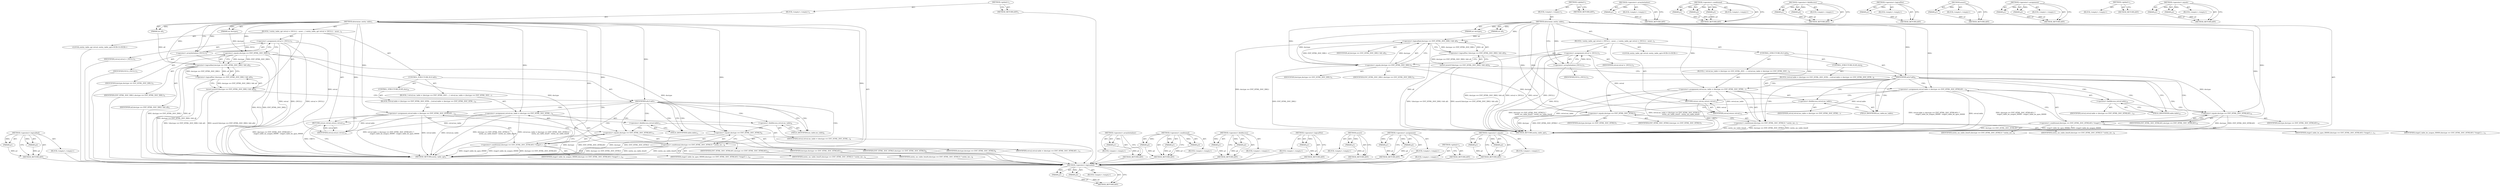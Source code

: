 digraph "&lt;operator&gt;.equals" {
vulnerable_87 [label=<(METHOD,&lt;operator&gt;.logicalAnd)>];
vulnerable_88 [label=<(PARAM,p1)>];
vulnerable_89 [label=<(PARAM,p2)>];
vulnerable_90 [label=<(BLOCK,&lt;empty&gt;,&lt;empty&gt;)>];
vulnerable_91 [label=<(METHOD_RETURN,ANY)>];
vulnerable_6 [label=<(METHOD,&lt;global&gt;)<SUB>1</SUB>>];
vulnerable_7 [label=<(BLOCK,&lt;empty&gt;,&lt;empty&gt;)<SUB>1</SUB>>];
vulnerable_8 [label=<(METHOD,determine_entity_table)<SUB>1</SUB>>];
vulnerable_9 [label=<(PARAM,int all)<SUB>1</SUB>>];
vulnerable_10 [label=<(PARAM,int doctype)<SUB>1</SUB>>];
vulnerable_11 [label=<(BLOCK,{
 	entity_table_opt retval = {NULL};
 
 	asser...,{
 	entity_table_opt retval = {NULL};
 
 	asser...)<SUB>2</SUB>>];
vulnerable_12 [label="<(LOCAL,entity_table_opt retval: entity_table_opt)<SUB>3</SUB>>"];
vulnerable_13 [label=<(&lt;operator&gt;.assignment,retval = {NULL})<SUB>3</SUB>>];
vulnerable_14 [label=<(IDENTIFIER,retval,retval = {NULL})<SUB>3</SUB>>];
vulnerable_15 [label=<(&lt;operator&gt;.arrayInitializer,{NULL})<SUB>3</SUB>>];
vulnerable_16 [label=<(IDENTIFIER,NULL,{NULL})<SUB>3</SUB>>];
vulnerable_17 [label=<(assert,assert(!(doctype == ENT_HTML_DOC_XML1 &amp;&amp; all)))<SUB>5</SUB>>];
vulnerable_18 [label=<(&lt;operator&gt;.logicalNot,!(doctype == ENT_HTML_DOC_XML1 &amp;&amp; all))<SUB>5</SUB>>];
vulnerable_19 [label=<(&lt;operator&gt;.logicalAnd,doctype == ENT_HTML_DOC_XML1 &amp;&amp; all)<SUB>5</SUB>>];
vulnerable_20 [label=<(&lt;operator&gt;.equals,doctype == ENT_HTML_DOC_XML1)<SUB>5</SUB>>];
vulnerable_21 [label=<(IDENTIFIER,doctype,doctype == ENT_HTML_DOC_XML1)<SUB>5</SUB>>];
vulnerable_22 [label=<(IDENTIFIER,ENT_HTML_DOC_XML1,doctype == ENT_HTML_DOC_XML1)<SUB>5</SUB>>];
vulnerable_23 [label=<(IDENTIFIER,all,doctype == ENT_HTML_DOC_XML1 &amp;&amp; all)<SUB>5</SUB>>];
vulnerable_24 [label=<(CONTROL_STRUCTURE,IF,if (all))<SUB>6</SUB>>];
vulnerable_25 [label=<(IDENTIFIER,all,if (all))<SUB>6</SUB>>];
vulnerable_26 [label=<(BLOCK,{
 		retval.ms_table = (doctype == ENT_HTML_DOC...,{
 		retval.ms_table = (doctype == ENT_HTML_DOC...)<SUB>6</SUB>>];
vulnerable_27 [label=<(&lt;operator&gt;.assignment,retval.ms_table = (doctype == ENT_HTML_DOC_HTML...)<SUB>7</SUB>>];
vulnerable_28 [label=<(&lt;operator&gt;.fieldAccess,retval.ms_table)<SUB>7</SUB>>];
vulnerable_29 [label=<(IDENTIFIER,retval,retval.ms_table = (doctype == ENT_HTML_DOC_HTML...)<SUB>7</SUB>>];
vulnerable_30 [label=<(FIELD_IDENTIFIER,ms_table,ms_table)<SUB>7</SUB>>];
vulnerable_31 [label=<(&lt;operator&gt;.conditional,(doctype == ENT_HTML_DOC_HTML5) ?
 			entity_ms...)<SUB>7</SUB>>];
vulnerable_32 [label=<(&lt;operator&gt;.equals,doctype == ENT_HTML_DOC_HTML5)<SUB>7</SUB>>];
vulnerable_33 [label=<(IDENTIFIER,doctype,doctype == ENT_HTML_DOC_HTML5)<SUB>7</SUB>>];
vulnerable_34 [label=<(IDENTIFIER,ENT_HTML_DOC_HTML5,doctype == ENT_HTML_DOC_HTML5)<SUB>7</SUB>>];
vulnerable_35 [label=<(IDENTIFIER,entity_ms_table_html5,(doctype == ENT_HTML_DOC_HTML5) ?
 			entity_ms...)<SUB>8</SUB>>];
vulnerable_36 [label=<(IDENTIFIER,entity_ms_table_html4,(doctype == ENT_HTML_DOC_HTML5) ?
 			entity_ms...)<SUB>8</SUB>>];
vulnerable_37 [label=<(CONTROL_STRUCTURE,ELSE,else)<SUB>9</SUB>>];
vulnerable_38 [label=<(BLOCK,{
		retval.table = (doctype == ENT_HTML_DOC_HTM...,{
		retval.table = (doctype == ENT_HTML_DOC_HTM...)<SUB>9</SUB>>];
vulnerable_39 [label=<(&lt;operator&gt;.assignment,retval.table = (doctype == ENT_HTML_DOC_HTML401...)<SUB>10</SUB>>];
vulnerable_40 [label=<(&lt;operator&gt;.fieldAccess,retval.table)<SUB>10</SUB>>];
vulnerable_41 [label=<(IDENTIFIER,retval,retval.table = (doctype == ENT_HTML_DOC_HTML401...)<SUB>10</SUB>>];
vulnerable_42 [label=<(FIELD_IDENTIFIER,table,table)<SUB>10</SUB>>];
vulnerable_43 [label=<(&lt;operator&gt;.conditional,(doctype == ENT_HTML_DOC_HTML401) ?
			stage3_t...)<SUB>10</SUB>>];
vulnerable_44 [label=<(&lt;operator&gt;.equals,doctype == ENT_HTML_DOC_HTML401)<SUB>10</SUB>>];
vulnerable_45 [label=<(IDENTIFIER,doctype,doctype == ENT_HTML_DOC_HTML401)<SUB>10</SUB>>];
vulnerable_46 [label=<(IDENTIFIER,ENT_HTML_DOC_HTML401,doctype == ENT_HTML_DOC_HTML401)<SUB>10</SUB>>];
vulnerable_47 [label=<(IDENTIFIER,stage3_table_be_noapos_00000,(doctype == ENT_HTML_DOC_HTML401) ?
			stage3_t...)<SUB>11</SUB>>];
vulnerable_48 [label=<(IDENTIFIER,stage3_table_be_apos_00000,(doctype == ENT_HTML_DOC_HTML401) ?
			stage3_t...)<SUB>11</SUB>>];
vulnerable_49 [label=<(RETURN,return retval;,return retval;)<SUB>13</SUB>>];
vulnerable_50 [label=<(IDENTIFIER,retval,return retval;)<SUB>13</SUB>>];
vulnerable_51 [label=<(METHOD_RETURN,entity_table_opt)<SUB>1</SUB>>];
vulnerable_53 [label=<(METHOD_RETURN,ANY)<SUB>1</SUB>>];
vulnerable_75 [label=<(METHOD,&lt;operator&gt;.arrayInitializer)>];
vulnerable_76 [label=<(PARAM,p1)>];
vulnerable_77 [label=<(BLOCK,&lt;empty&gt;,&lt;empty&gt;)>];
vulnerable_78 [label=<(METHOD_RETURN,ANY)>];
vulnerable_102 [label=<(METHOD,&lt;operator&gt;.conditional)>];
vulnerable_103 [label=<(PARAM,p1)>];
vulnerable_104 [label=<(PARAM,p2)>];
vulnerable_105 [label=<(PARAM,p3)>];
vulnerable_106 [label=<(BLOCK,&lt;empty&gt;,&lt;empty&gt;)>];
vulnerable_107 [label=<(METHOD_RETURN,ANY)>];
vulnerable_97 [label=<(METHOD,&lt;operator&gt;.fieldAccess)>];
vulnerable_98 [label=<(PARAM,p1)>];
vulnerable_99 [label=<(PARAM,p2)>];
vulnerable_100 [label=<(BLOCK,&lt;empty&gt;,&lt;empty&gt;)>];
vulnerable_101 [label=<(METHOD_RETURN,ANY)>];
vulnerable_83 [label=<(METHOD,&lt;operator&gt;.logicalNot)>];
vulnerable_84 [label=<(PARAM,p1)>];
vulnerable_85 [label=<(BLOCK,&lt;empty&gt;,&lt;empty&gt;)>];
vulnerable_86 [label=<(METHOD_RETURN,ANY)>];
vulnerable_79 [label=<(METHOD,assert)>];
vulnerable_80 [label=<(PARAM,p1)>];
vulnerable_81 [label=<(BLOCK,&lt;empty&gt;,&lt;empty&gt;)>];
vulnerable_82 [label=<(METHOD_RETURN,ANY)>];
vulnerable_70 [label=<(METHOD,&lt;operator&gt;.assignment)>];
vulnerable_71 [label=<(PARAM,p1)>];
vulnerable_72 [label=<(PARAM,p2)>];
vulnerable_73 [label=<(BLOCK,&lt;empty&gt;,&lt;empty&gt;)>];
vulnerable_74 [label=<(METHOD_RETURN,ANY)>];
vulnerable_64 [label=<(METHOD,&lt;global&gt;)<SUB>1</SUB>>];
vulnerable_65 [label=<(BLOCK,&lt;empty&gt;,&lt;empty&gt;)>];
vulnerable_66 [label=<(METHOD_RETURN,ANY)>];
vulnerable_92 [label=<(METHOD,&lt;operator&gt;.equals)>];
vulnerable_93 [label=<(PARAM,p1)>];
vulnerable_94 [label=<(PARAM,p2)>];
vulnerable_95 [label=<(BLOCK,&lt;empty&gt;,&lt;empty&gt;)>];
vulnerable_96 [label=<(METHOD_RETURN,ANY)>];
fixed_87 [label=<(METHOD,&lt;operator&gt;.logicalAnd)>];
fixed_88 [label=<(PARAM,p1)>];
fixed_89 [label=<(PARAM,p2)>];
fixed_90 [label=<(BLOCK,&lt;empty&gt;,&lt;empty&gt;)>];
fixed_91 [label=<(METHOD_RETURN,ANY)>];
fixed_6 [label=<(METHOD,&lt;global&gt;)<SUB>1</SUB>>];
fixed_7 [label=<(BLOCK,&lt;empty&gt;,&lt;empty&gt;)<SUB>1</SUB>>];
fixed_8 [label=<(METHOD,determine_entity_table)<SUB>1</SUB>>];
fixed_9 [label=<(PARAM,int all)<SUB>1</SUB>>];
fixed_10 [label=<(PARAM,int doctype)<SUB>1</SUB>>];
fixed_11 [label=<(BLOCK,{
 	entity_table_opt retval = {NULL};
 
 	asser...,{
 	entity_table_opt retval = {NULL};
 
 	asser...)<SUB>2</SUB>>];
fixed_12 [label="<(LOCAL,entity_table_opt retval: entity_table_opt)<SUB>3</SUB>>"];
fixed_13 [label=<(&lt;operator&gt;.assignment,retval = {NULL})<SUB>3</SUB>>];
fixed_14 [label=<(IDENTIFIER,retval,retval = {NULL})<SUB>3</SUB>>];
fixed_15 [label=<(&lt;operator&gt;.arrayInitializer,{NULL})<SUB>3</SUB>>];
fixed_16 [label=<(IDENTIFIER,NULL,{NULL})<SUB>3</SUB>>];
fixed_17 [label=<(assert,assert(!(doctype == ENT_HTML_DOC_XML1 &amp;&amp; all)))<SUB>5</SUB>>];
fixed_18 [label=<(&lt;operator&gt;.logicalNot,!(doctype == ENT_HTML_DOC_XML1 &amp;&amp; all))<SUB>5</SUB>>];
fixed_19 [label=<(&lt;operator&gt;.logicalAnd,doctype == ENT_HTML_DOC_XML1 &amp;&amp; all)<SUB>5</SUB>>];
fixed_20 [label=<(&lt;operator&gt;.equals,doctype == ENT_HTML_DOC_XML1)<SUB>5</SUB>>];
fixed_21 [label=<(IDENTIFIER,doctype,doctype == ENT_HTML_DOC_XML1)<SUB>5</SUB>>];
fixed_22 [label=<(IDENTIFIER,ENT_HTML_DOC_XML1,doctype == ENT_HTML_DOC_XML1)<SUB>5</SUB>>];
fixed_23 [label=<(IDENTIFIER,all,doctype == ENT_HTML_DOC_XML1 &amp;&amp; all)<SUB>5</SUB>>];
fixed_24 [label=<(CONTROL_STRUCTURE,IF,if (all))<SUB>7</SUB>>];
fixed_25 [label=<(IDENTIFIER,all,if (all))<SUB>7</SUB>>];
fixed_26 [label=<(BLOCK,{
 		retval.ms_table = (doctype == ENT_HTML_DOC...,{
 		retval.ms_table = (doctype == ENT_HTML_DOC...)<SUB>7</SUB>>];
fixed_27 [label=<(&lt;operator&gt;.assignment,retval.ms_table = (doctype == ENT_HTML_DOC_HTML...)<SUB>8</SUB>>];
fixed_28 [label=<(&lt;operator&gt;.fieldAccess,retval.ms_table)<SUB>8</SUB>>];
fixed_29 [label=<(IDENTIFIER,retval,retval.ms_table = (doctype == ENT_HTML_DOC_HTML...)<SUB>8</SUB>>];
fixed_30 [label=<(FIELD_IDENTIFIER,ms_table,ms_table)<SUB>8</SUB>>];
fixed_31 [label=<(&lt;operator&gt;.conditional,(doctype == ENT_HTML_DOC_HTML5) ?
 			entity_ms...)<SUB>8</SUB>>];
fixed_32 [label=<(&lt;operator&gt;.equals,doctype == ENT_HTML_DOC_HTML5)<SUB>8</SUB>>];
fixed_33 [label=<(IDENTIFIER,doctype,doctype == ENT_HTML_DOC_HTML5)<SUB>8</SUB>>];
fixed_34 [label=<(IDENTIFIER,ENT_HTML_DOC_HTML5,doctype == ENT_HTML_DOC_HTML5)<SUB>8</SUB>>];
fixed_35 [label=<(IDENTIFIER,entity_ms_table_html5,(doctype == ENT_HTML_DOC_HTML5) ?
 			entity_ms...)<SUB>9</SUB>>];
fixed_36 [label=<(IDENTIFIER,entity_ms_table_html4,(doctype == ENT_HTML_DOC_HTML5) ?
 			entity_ms...)<SUB>9</SUB>>];
fixed_37 [label=<(CONTROL_STRUCTURE,ELSE,else)<SUB>10</SUB>>];
fixed_38 [label=<(BLOCK,{
		retval.table = (doctype == ENT_HTML_DOC_HTM...,{
		retval.table = (doctype == ENT_HTML_DOC_HTM...)<SUB>10</SUB>>];
fixed_39 [label=<(&lt;operator&gt;.assignment,retval.table = (doctype == ENT_HTML_DOC_HTML401...)<SUB>11</SUB>>];
fixed_40 [label=<(&lt;operator&gt;.fieldAccess,retval.table)<SUB>11</SUB>>];
fixed_41 [label=<(IDENTIFIER,retval,retval.table = (doctype == ENT_HTML_DOC_HTML401...)<SUB>11</SUB>>];
fixed_42 [label=<(FIELD_IDENTIFIER,table,table)<SUB>11</SUB>>];
fixed_43 [label=<(&lt;operator&gt;.conditional,(doctype == ENT_HTML_DOC_HTML401) ?
			stage3_t...)<SUB>11</SUB>>];
fixed_44 [label=<(&lt;operator&gt;.equals,doctype == ENT_HTML_DOC_HTML401)<SUB>11</SUB>>];
fixed_45 [label=<(IDENTIFIER,doctype,doctype == ENT_HTML_DOC_HTML401)<SUB>11</SUB>>];
fixed_46 [label=<(IDENTIFIER,ENT_HTML_DOC_HTML401,doctype == ENT_HTML_DOC_HTML401)<SUB>11</SUB>>];
fixed_47 [label=<(IDENTIFIER,stage3_table_be_noapos_00000,(doctype == ENT_HTML_DOC_HTML401) ?
			stage3_t...)<SUB>12</SUB>>];
fixed_48 [label=<(IDENTIFIER,stage3_table_be_apos_00000,(doctype == ENT_HTML_DOC_HTML401) ?
			stage3_t...)<SUB>12</SUB>>];
fixed_49 [label=<(RETURN,return retval;,return retval;)<SUB>14</SUB>>];
fixed_50 [label=<(IDENTIFIER,retval,return retval;)<SUB>14</SUB>>];
fixed_51 [label=<(METHOD_RETURN,entity_table_opt)<SUB>1</SUB>>];
fixed_53 [label=<(METHOD_RETURN,ANY)<SUB>1</SUB>>];
fixed_75 [label=<(METHOD,&lt;operator&gt;.arrayInitializer)>];
fixed_76 [label=<(PARAM,p1)>];
fixed_77 [label=<(BLOCK,&lt;empty&gt;,&lt;empty&gt;)>];
fixed_78 [label=<(METHOD_RETURN,ANY)>];
fixed_102 [label=<(METHOD,&lt;operator&gt;.conditional)>];
fixed_103 [label=<(PARAM,p1)>];
fixed_104 [label=<(PARAM,p2)>];
fixed_105 [label=<(PARAM,p3)>];
fixed_106 [label=<(BLOCK,&lt;empty&gt;,&lt;empty&gt;)>];
fixed_107 [label=<(METHOD_RETURN,ANY)>];
fixed_97 [label=<(METHOD,&lt;operator&gt;.fieldAccess)>];
fixed_98 [label=<(PARAM,p1)>];
fixed_99 [label=<(PARAM,p2)>];
fixed_100 [label=<(BLOCK,&lt;empty&gt;,&lt;empty&gt;)>];
fixed_101 [label=<(METHOD_RETURN,ANY)>];
fixed_83 [label=<(METHOD,&lt;operator&gt;.logicalNot)>];
fixed_84 [label=<(PARAM,p1)>];
fixed_85 [label=<(BLOCK,&lt;empty&gt;,&lt;empty&gt;)>];
fixed_86 [label=<(METHOD_RETURN,ANY)>];
fixed_79 [label=<(METHOD,assert)>];
fixed_80 [label=<(PARAM,p1)>];
fixed_81 [label=<(BLOCK,&lt;empty&gt;,&lt;empty&gt;)>];
fixed_82 [label=<(METHOD_RETURN,ANY)>];
fixed_70 [label=<(METHOD,&lt;operator&gt;.assignment)>];
fixed_71 [label=<(PARAM,p1)>];
fixed_72 [label=<(PARAM,p2)>];
fixed_73 [label=<(BLOCK,&lt;empty&gt;,&lt;empty&gt;)>];
fixed_74 [label=<(METHOD_RETURN,ANY)>];
fixed_64 [label=<(METHOD,&lt;global&gt;)<SUB>1</SUB>>];
fixed_65 [label=<(BLOCK,&lt;empty&gt;,&lt;empty&gt;)>];
fixed_66 [label=<(METHOD_RETURN,ANY)>];
fixed_92 [label=<(METHOD,&lt;operator&gt;.equals)>];
fixed_93 [label=<(PARAM,p1)>];
fixed_94 [label=<(PARAM,p2)>];
fixed_95 [label=<(BLOCK,&lt;empty&gt;,&lt;empty&gt;)>];
fixed_96 [label=<(METHOD_RETURN,ANY)>];
vulnerable_87 -> vulnerable_88  [key=0, label="AST: "];
vulnerable_87 -> vulnerable_88  [key=1, label="DDG: "];
vulnerable_87 -> vulnerable_90  [key=0, label="AST: "];
vulnerable_87 -> vulnerable_89  [key=0, label="AST: "];
vulnerable_87 -> vulnerable_89  [key=1, label="DDG: "];
vulnerable_87 -> vulnerable_91  [key=0, label="AST: "];
vulnerable_87 -> vulnerable_91  [key=1, label="CFG: "];
vulnerable_88 -> vulnerable_91  [key=0, label="DDG: p1"];
vulnerable_89 -> vulnerable_91  [key=0, label="DDG: p2"];
vulnerable_6 -> vulnerable_7  [key=0, label="AST: "];
vulnerable_6 -> vulnerable_53  [key=0, label="AST: "];
vulnerable_6 -> vulnerable_53  [key=1, label="CFG: "];
vulnerable_7 -> vulnerable_8  [key=0, label="AST: "];
vulnerable_8 -> vulnerable_9  [key=0, label="AST: "];
vulnerable_8 -> vulnerable_9  [key=1, label="DDG: "];
vulnerable_8 -> vulnerable_10  [key=0, label="AST: "];
vulnerable_8 -> vulnerable_10  [key=1, label="DDG: "];
vulnerable_8 -> vulnerable_11  [key=0, label="AST: "];
vulnerable_8 -> vulnerable_51  [key=0, label="AST: "];
vulnerable_8 -> vulnerable_15  [key=0, label="CFG: "];
vulnerable_8 -> vulnerable_15  [key=1, label="DDG: "];
vulnerable_8 -> vulnerable_25  [key=0, label="DDG: "];
vulnerable_8 -> vulnerable_50  [key=0, label="DDG: "];
vulnerable_8 -> vulnerable_27  [key=0, label="DDG: "];
vulnerable_8 -> vulnerable_19  [key=0, label="DDG: "];
vulnerable_8 -> vulnerable_39  [key=0, label="DDG: "];
vulnerable_8 -> vulnerable_20  [key=0, label="DDG: "];
vulnerable_8 -> vulnerable_31  [key=0, label="DDG: "];
vulnerable_8 -> vulnerable_32  [key=0, label="DDG: "];
vulnerable_8 -> vulnerable_43  [key=0, label="DDG: "];
vulnerable_8 -> vulnerable_44  [key=0, label="DDG: "];
vulnerable_9 -> vulnerable_19  [key=0, label="DDG: all"];
vulnerable_10 -> vulnerable_20  [key=0, label="DDG: doctype"];
vulnerable_11 -> vulnerable_12  [key=0, label="AST: "];
vulnerable_11 -> vulnerable_13  [key=0, label="AST: "];
vulnerable_11 -> vulnerable_17  [key=0, label="AST: "];
vulnerable_11 -> vulnerable_24  [key=0, label="AST: "];
vulnerable_11 -> vulnerable_49  [key=0, label="AST: "];
vulnerable_13 -> vulnerable_14  [key=0, label="AST: "];
vulnerable_13 -> vulnerable_15  [key=0, label="AST: "];
vulnerable_13 -> vulnerable_20  [key=0, label="CFG: "];
vulnerable_13 -> vulnerable_51  [key=0, label="DDG: retval"];
vulnerable_13 -> vulnerable_51  [key=1, label="DDG: {NULL}"];
vulnerable_13 -> vulnerable_51  [key=2, label="DDG: retval = {NULL}"];
vulnerable_13 -> vulnerable_50  [key=0, label="DDG: retval"];
vulnerable_15 -> vulnerable_16  [key=0, label="AST: "];
vulnerable_15 -> vulnerable_13  [key=0, label="CFG: "];
vulnerable_15 -> vulnerable_13  [key=1, label="DDG: NULL"];
vulnerable_15 -> vulnerable_51  [key=0, label="DDG: NULL"];
vulnerable_17 -> vulnerable_18  [key=0, label="AST: "];
vulnerable_17 -> vulnerable_25  [key=0, label="CFG: "];
vulnerable_17 -> vulnerable_51  [key=0, label="DDG: !(doctype == ENT_HTML_DOC_XML1 &amp;&amp; all)"];
vulnerable_17 -> vulnerable_51  [key=1, label="DDG: assert(!(doctype == ENT_HTML_DOC_XML1 &amp;&amp; all))"];
vulnerable_18 -> vulnerable_19  [key=0, label="AST: "];
vulnerable_18 -> vulnerable_17  [key=0, label="CFG: "];
vulnerable_18 -> vulnerable_17  [key=1, label="DDG: doctype == ENT_HTML_DOC_XML1 &amp;&amp; all"];
vulnerable_18 -> vulnerable_51  [key=0, label="DDG: doctype == ENT_HTML_DOC_XML1 &amp;&amp; all"];
vulnerable_19 -> vulnerable_20  [key=0, label="AST: "];
vulnerable_19 -> vulnerable_23  [key=0, label="AST: "];
vulnerable_19 -> vulnerable_18  [key=0, label="CFG: "];
vulnerable_19 -> vulnerable_18  [key=1, label="DDG: doctype == ENT_HTML_DOC_XML1"];
vulnerable_19 -> vulnerable_18  [key=2, label="DDG: all"];
vulnerable_19 -> vulnerable_51  [key=0, label="DDG: doctype == ENT_HTML_DOC_XML1"];
vulnerable_19 -> vulnerable_51  [key=1, label="DDG: all"];
vulnerable_20 -> vulnerable_21  [key=0, label="AST: "];
vulnerable_20 -> vulnerable_22  [key=0, label="AST: "];
vulnerable_20 -> vulnerable_19  [key=0, label="CFG: "];
vulnerable_20 -> vulnerable_19  [key=1, label="DDG: doctype"];
vulnerable_20 -> vulnerable_19  [key=2, label="DDG: ENT_HTML_DOC_XML1"];
vulnerable_20 -> vulnerable_51  [key=0, label="DDG: ENT_HTML_DOC_XML1"];
vulnerable_20 -> vulnerable_32  [key=0, label="DDG: doctype"];
vulnerable_20 -> vulnerable_44  [key=0, label="DDG: doctype"];
vulnerable_24 -> vulnerable_25  [key=0, label="AST: "];
vulnerable_24 -> vulnerable_26  [key=0, label="AST: "];
vulnerable_24 -> vulnerable_37  [key=0, label="AST: "];
vulnerable_25 -> vulnerable_30  [key=0, label="CFG: "];
vulnerable_25 -> vulnerable_30  [key=1, label="CDG: "];
vulnerable_25 -> vulnerable_42  [key=0, label="CFG: "];
vulnerable_25 -> vulnerable_42  [key=1, label="CDG: "];
vulnerable_25 -> vulnerable_40  [key=0, label="CDG: "];
vulnerable_25 -> vulnerable_32  [key=0, label="CDG: "];
vulnerable_25 -> vulnerable_28  [key=0, label="CDG: "];
vulnerable_25 -> vulnerable_44  [key=0, label="CDG: "];
vulnerable_25 -> vulnerable_39  [key=0, label="CDG: "];
vulnerable_25 -> vulnerable_27  [key=0, label="CDG: "];
vulnerable_25 -> vulnerable_31  [key=0, label="CDG: "];
vulnerable_25 -> vulnerable_43  [key=0, label="CDG: "];
vulnerable_26 -> vulnerable_27  [key=0, label="AST: "];
vulnerable_27 -> vulnerable_28  [key=0, label="AST: "];
vulnerable_27 -> vulnerable_31  [key=0, label="AST: "];
vulnerable_27 -> vulnerable_49  [key=0, label="CFG: "];
vulnerable_27 -> vulnerable_51  [key=0, label="DDG: retval.ms_table"];
vulnerable_27 -> vulnerable_51  [key=1, label="DDG: (doctype == ENT_HTML_DOC_HTML5) ?
 			entity_ms_table_html5 : entity_ms_table_html4"];
vulnerable_27 -> vulnerable_51  [key=2, label="DDG: retval.ms_table = (doctype == ENT_HTML_DOC_HTML5) ?
 			entity_ms_table_html5 : entity_ms_table_html4"];
vulnerable_27 -> vulnerable_50  [key=0, label="DDG: retval.ms_table"];
vulnerable_28 -> vulnerable_29  [key=0, label="AST: "];
vulnerable_28 -> vulnerable_30  [key=0, label="AST: "];
vulnerable_28 -> vulnerable_32  [key=0, label="CFG: "];
vulnerable_30 -> vulnerable_28  [key=0, label="CFG: "];
vulnerable_31 -> vulnerable_32  [key=0, label="AST: "];
vulnerable_31 -> vulnerable_35  [key=0, label="AST: "];
vulnerable_31 -> vulnerable_36  [key=0, label="AST: "];
vulnerable_31 -> vulnerable_27  [key=0, label="CFG: "];
vulnerable_31 -> vulnerable_51  [key=0, label="DDG: doctype == ENT_HTML_DOC_HTML5"];
vulnerable_31 -> vulnerable_51  [key=1, label="DDG: entity_ms_table_html4"];
vulnerable_31 -> vulnerable_51  [key=2, label="DDG: entity_ms_table_html5"];
vulnerable_32 -> vulnerable_33  [key=0, label="AST: "];
vulnerable_32 -> vulnerable_34  [key=0, label="AST: "];
vulnerable_32 -> vulnerable_31  [key=0, label="CFG: "];
vulnerable_32 -> vulnerable_51  [key=0, label="DDG: doctype"];
vulnerable_32 -> vulnerable_51  [key=1, label="DDG: ENT_HTML_DOC_HTML5"];
vulnerable_37 -> vulnerable_38  [key=0, label="AST: "];
vulnerable_38 -> vulnerable_39  [key=0, label="AST: "];
vulnerable_39 -> vulnerable_40  [key=0, label="AST: "];
vulnerable_39 -> vulnerable_43  [key=0, label="AST: "];
vulnerable_39 -> vulnerable_49  [key=0, label="CFG: "];
vulnerable_39 -> vulnerable_51  [key=0, label="DDG: retval.table"];
vulnerable_39 -> vulnerable_51  [key=1, label="DDG: (doctype == ENT_HTML_DOC_HTML401) ?
			stage3_table_be_noapos_00000 : stage3_table_be_apos_00000"];
vulnerable_39 -> vulnerable_51  [key=2, label="DDG: retval.table = (doctype == ENT_HTML_DOC_HTML401) ?
			stage3_table_be_noapos_00000 : stage3_table_be_apos_00000"];
vulnerable_39 -> vulnerable_50  [key=0, label="DDG: retval.table"];
vulnerable_40 -> vulnerable_41  [key=0, label="AST: "];
vulnerable_40 -> vulnerable_42  [key=0, label="AST: "];
vulnerable_40 -> vulnerable_44  [key=0, label="CFG: "];
vulnerable_42 -> vulnerable_40  [key=0, label="CFG: "];
vulnerable_43 -> vulnerable_44  [key=0, label="AST: "];
vulnerable_43 -> vulnerable_47  [key=0, label="AST: "];
vulnerable_43 -> vulnerable_48  [key=0, label="AST: "];
vulnerable_43 -> vulnerable_39  [key=0, label="CFG: "];
vulnerable_43 -> vulnerable_51  [key=0, label="DDG: doctype == ENT_HTML_DOC_HTML401"];
vulnerable_43 -> vulnerable_51  [key=1, label="DDG: stage3_table_be_apos_00000"];
vulnerable_43 -> vulnerable_51  [key=2, label="DDG: stage3_table_be_noapos_00000"];
vulnerable_44 -> vulnerable_45  [key=0, label="AST: "];
vulnerable_44 -> vulnerable_46  [key=0, label="AST: "];
vulnerable_44 -> vulnerable_43  [key=0, label="CFG: "];
vulnerable_44 -> vulnerable_51  [key=0, label="DDG: doctype"];
vulnerable_44 -> vulnerable_51  [key=1, label="DDG: ENT_HTML_DOC_HTML401"];
vulnerable_49 -> vulnerable_50  [key=0, label="AST: "];
vulnerable_49 -> vulnerable_51  [key=0, label="CFG: "];
vulnerable_49 -> vulnerable_51  [key=1, label="DDG: &lt;RET&gt;"];
vulnerable_50 -> vulnerable_49  [key=0, label="DDG: retval"];
vulnerable_75 -> vulnerable_76  [key=0, label="AST: "];
vulnerable_75 -> vulnerable_76  [key=1, label="DDG: "];
vulnerable_75 -> vulnerable_77  [key=0, label="AST: "];
vulnerable_75 -> vulnerable_78  [key=0, label="AST: "];
vulnerable_75 -> vulnerable_78  [key=1, label="CFG: "];
vulnerable_76 -> vulnerable_78  [key=0, label="DDG: p1"];
vulnerable_102 -> vulnerable_103  [key=0, label="AST: "];
vulnerable_102 -> vulnerable_103  [key=1, label="DDG: "];
vulnerable_102 -> vulnerable_106  [key=0, label="AST: "];
vulnerable_102 -> vulnerable_104  [key=0, label="AST: "];
vulnerable_102 -> vulnerable_104  [key=1, label="DDG: "];
vulnerable_102 -> vulnerable_107  [key=0, label="AST: "];
vulnerable_102 -> vulnerable_107  [key=1, label="CFG: "];
vulnerable_102 -> vulnerable_105  [key=0, label="AST: "];
vulnerable_102 -> vulnerable_105  [key=1, label="DDG: "];
vulnerable_103 -> vulnerable_107  [key=0, label="DDG: p1"];
vulnerable_104 -> vulnerable_107  [key=0, label="DDG: p2"];
vulnerable_105 -> vulnerable_107  [key=0, label="DDG: p3"];
vulnerable_97 -> vulnerable_98  [key=0, label="AST: "];
vulnerable_97 -> vulnerable_98  [key=1, label="DDG: "];
vulnerable_97 -> vulnerable_100  [key=0, label="AST: "];
vulnerable_97 -> vulnerable_99  [key=0, label="AST: "];
vulnerable_97 -> vulnerable_99  [key=1, label="DDG: "];
vulnerable_97 -> vulnerable_101  [key=0, label="AST: "];
vulnerable_97 -> vulnerable_101  [key=1, label="CFG: "];
vulnerable_98 -> vulnerable_101  [key=0, label="DDG: p1"];
vulnerable_99 -> vulnerable_101  [key=0, label="DDG: p2"];
vulnerable_83 -> vulnerable_84  [key=0, label="AST: "];
vulnerable_83 -> vulnerable_84  [key=1, label="DDG: "];
vulnerable_83 -> vulnerable_85  [key=0, label="AST: "];
vulnerable_83 -> vulnerable_86  [key=0, label="AST: "];
vulnerable_83 -> vulnerable_86  [key=1, label="CFG: "];
vulnerable_84 -> vulnerable_86  [key=0, label="DDG: p1"];
vulnerable_79 -> vulnerable_80  [key=0, label="AST: "];
vulnerable_79 -> vulnerable_80  [key=1, label="DDG: "];
vulnerable_79 -> vulnerable_81  [key=0, label="AST: "];
vulnerable_79 -> vulnerable_82  [key=0, label="AST: "];
vulnerable_79 -> vulnerable_82  [key=1, label="CFG: "];
vulnerable_80 -> vulnerable_82  [key=0, label="DDG: p1"];
vulnerable_70 -> vulnerable_71  [key=0, label="AST: "];
vulnerable_70 -> vulnerable_71  [key=1, label="DDG: "];
vulnerable_70 -> vulnerable_73  [key=0, label="AST: "];
vulnerable_70 -> vulnerable_72  [key=0, label="AST: "];
vulnerable_70 -> vulnerable_72  [key=1, label="DDG: "];
vulnerable_70 -> vulnerable_74  [key=0, label="AST: "];
vulnerable_70 -> vulnerable_74  [key=1, label="CFG: "];
vulnerable_71 -> vulnerable_74  [key=0, label="DDG: p1"];
vulnerable_72 -> vulnerable_74  [key=0, label="DDG: p2"];
vulnerable_64 -> vulnerable_65  [key=0, label="AST: "];
vulnerable_64 -> vulnerable_66  [key=0, label="AST: "];
vulnerable_64 -> vulnerable_66  [key=1, label="CFG: "];
vulnerable_92 -> vulnerable_93  [key=0, label="AST: "];
vulnerable_92 -> vulnerable_93  [key=1, label="DDG: "];
vulnerable_92 -> vulnerable_95  [key=0, label="AST: "];
vulnerable_92 -> vulnerable_94  [key=0, label="AST: "];
vulnerable_92 -> vulnerable_94  [key=1, label="DDG: "];
vulnerable_92 -> vulnerable_96  [key=0, label="AST: "];
vulnerable_92 -> vulnerable_96  [key=1, label="CFG: "];
vulnerable_93 -> vulnerable_96  [key=0, label="DDG: p1"];
vulnerable_94 -> vulnerable_96  [key=0, label="DDG: p2"];
fixed_87 -> fixed_88  [key=0, label="AST: "];
fixed_87 -> fixed_88  [key=1, label="DDG: "];
fixed_87 -> fixed_90  [key=0, label="AST: "];
fixed_87 -> fixed_89  [key=0, label="AST: "];
fixed_87 -> fixed_89  [key=1, label="DDG: "];
fixed_87 -> fixed_91  [key=0, label="AST: "];
fixed_87 -> fixed_91  [key=1, label="CFG: "];
fixed_88 -> fixed_91  [key=0, label="DDG: p1"];
fixed_89 -> fixed_91  [key=0, label="DDG: p2"];
fixed_90 -> vulnerable_87  [key=0];
fixed_91 -> vulnerable_87  [key=0];
fixed_6 -> fixed_7  [key=0, label="AST: "];
fixed_6 -> fixed_53  [key=0, label="AST: "];
fixed_6 -> fixed_53  [key=1, label="CFG: "];
fixed_7 -> fixed_8  [key=0, label="AST: "];
fixed_8 -> fixed_9  [key=0, label="AST: "];
fixed_8 -> fixed_9  [key=1, label="DDG: "];
fixed_8 -> fixed_10  [key=0, label="AST: "];
fixed_8 -> fixed_10  [key=1, label="DDG: "];
fixed_8 -> fixed_11  [key=0, label="AST: "];
fixed_8 -> fixed_51  [key=0, label="AST: "];
fixed_8 -> fixed_15  [key=0, label="CFG: "];
fixed_8 -> fixed_15  [key=1, label="DDG: "];
fixed_8 -> fixed_25  [key=0, label="DDG: "];
fixed_8 -> fixed_50  [key=0, label="DDG: "];
fixed_8 -> fixed_27  [key=0, label="DDG: "];
fixed_8 -> fixed_19  [key=0, label="DDG: "];
fixed_8 -> fixed_39  [key=0, label="DDG: "];
fixed_8 -> fixed_20  [key=0, label="DDG: "];
fixed_8 -> fixed_31  [key=0, label="DDG: "];
fixed_8 -> fixed_32  [key=0, label="DDG: "];
fixed_8 -> fixed_43  [key=0, label="DDG: "];
fixed_8 -> fixed_44  [key=0, label="DDG: "];
fixed_9 -> fixed_19  [key=0, label="DDG: all"];
fixed_10 -> fixed_20  [key=0, label="DDG: doctype"];
fixed_11 -> fixed_12  [key=0, label="AST: "];
fixed_11 -> fixed_13  [key=0, label="AST: "];
fixed_11 -> fixed_17  [key=0, label="AST: "];
fixed_11 -> fixed_24  [key=0, label="AST: "];
fixed_11 -> fixed_49  [key=0, label="AST: "];
fixed_12 -> vulnerable_87  [key=0];
fixed_13 -> fixed_14  [key=0, label="AST: "];
fixed_13 -> fixed_15  [key=0, label="AST: "];
fixed_13 -> fixed_20  [key=0, label="CFG: "];
fixed_13 -> fixed_51  [key=0, label="DDG: retval"];
fixed_13 -> fixed_51  [key=1, label="DDG: {NULL}"];
fixed_13 -> fixed_51  [key=2, label="DDG: retval = {NULL}"];
fixed_13 -> fixed_50  [key=0, label="DDG: retval"];
fixed_14 -> vulnerable_87  [key=0];
fixed_15 -> fixed_16  [key=0, label="AST: "];
fixed_15 -> fixed_13  [key=0, label="CFG: "];
fixed_15 -> fixed_13  [key=1, label="DDG: NULL"];
fixed_15 -> fixed_51  [key=0, label="DDG: NULL"];
fixed_16 -> vulnerable_87  [key=0];
fixed_17 -> fixed_18  [key=0, label="AST: "];
fixed_17 -> fixed_25  [key=0, label="CFG: "];
fixed_17 -> fixed_51  [key=0, label="DDG: !(doctype == ENT_HTML_DOC_XML1 &amp;&amp; all)"];
fixed_17 -> fixed_51  [key=1, label="DDG: assert(!(doctype == ENT_HTML_DOC_XML1 &amp;&amp; all))"];
fixed_18 -> fixed_19  [key=0, label="AST: "];
fixed_18 -> fixed_17  [key=0, label="CFG: "];
fixed_18 -> fixed_17  [key=1, label="DDG: doctype == ENT_HTML_DOC_XML1 &amp;&amp; all"];
fixed_18 -> fixed_51  [key=0, label="DDG: doctype == ENT_HTML_DOC_XML1 &amp;&amp; all"];
fixed_19 -> fixed_20  [key=0, label="AST: "];
fixed_19 -> fixed_23  [key=0, label="AST: "];
fixed_19 -> fixed_18  [key=0, label="CFG: "];
fixed_19 -> fixed_18  [key=1, label="DDG: doctype == ENT_HTML_DOC_XML1"];
fixed_19 -> fixed_18  [key=2, label="DDG: all"];
fixed_19 -> fixed_51  [key=0, label="DDG: doctype == ENT_HTML_DOC_XML1"];
fixed_19 -> fixed_51  [key=1, label="DDG: all"];
fixed_20 -> fixed_21  [key=0, label="AST: "];
fixed_20 -> fixed_22  [key=0, label="AST: "];
fixed_20 -> fixed_19  [key=0, label="CFG: "];
fixed_20 -> fixed_19  [key=1, label="DDG: doctype"];
fixed_20 -> fixed_19  [key=2, label="DDG: ENT_HTML_DOC_XML1"];
fixed_20 -> fixed_51  [key=0, label="DDG: ENT_HTML_DOC_XML1"];
fixed_20 -> fixed_32  [key=0, label="DDG: doctype"];
fixed_20 -> fixed_44  [key=0, label="DDG: doctype"];
fixed_21 -> vulnerable_87  [key=0];
fixed_22 -> vulnerable_87  [key=0];
fixed_23 -> vulnerable_87  [key=0];
fixed_24 -> fixed_25  [key=0, label="AST: "];
fixed_24 -> fixed_26  [key=0, label="AST: "];
fixed_24 -> fixed_37  [key=0, label="AST: "];
fixed_25 -> fixed_30  [key=0, label="CFG: "];
fixed_25 -> fixed_30  [key=1, label="CDG: "];
fixed_25 -> fixed_42  [key=0, label="CFG: "];
fixed_25 -> fixed_42  [key=1, label="CDG: "];
fixed_25 -> fixed_40  [key=0, label="CDG: "];
fixed_25 -> fixed_32  [key=0, label="CDG: "];
fixed_25 -> fixed_28  [key=0, label="CDG: "];
fixed_25 -> fixed_44  [key=0, label="CDG: "];
fixed_25 -> fixed_39  [key=0, label="CDG: "];
fixed_25 -> fixed_27  [key=0, label="CDG: "];
fixed_25 -> fixed_31  [key=0, label="CDG: "];
fixed_25 -> fixed_43  [key=0, label="CDG: "];
fixed_26 -> fixed_27  [key=0, label="AST: "];
fixed_27 -> fixed_28  [key=0, label="AST: "];
fixed_27 -> fixed_31  [key=0, label="AST: "];
fixed_27 -> fixed_49  [key=0, label="CFG: "];
fixed_27 -> fixed_51  [key=0, label="DDG: retval.ms_table"];
fixed_27 -> fixed_51  [key=1, label="DDG: (doctype == ENT_HTML_DOC_HTML5) ?
 			entity_ms_table_html5 : entity_ms_table_html4"];
fixed_27 -> fixed_51  [key=2, label="DDG: retval.ms_table = (doctype == ENT_HTML_DOC_HTML5) ?
 			entity_ms_table_html5 : entity_ms_table_html4"];
fixed_27 -> fixed_50  [key=0, label="DDG: retval.ms_table"];
fixed_28 -> fixed_29  [key=0, label="AST: "];
fixed_28 -> fixed_30  [key=0, label="AST: "];
fixed_28 -> fixed_32  [key=0, label="CFG: "];
fixed_29 -> vulnerable_87  [key=0];
fixed_30 -> fixed_28  [key=0, label="CFG: "];
fixed_31 -> fixed_32  [key=0, label="AST: "];
fixed_31 -> fixed_35  [key=0, label="AST: "];
fixed_31 -> fixed_36  [key=0, label="AST: "];
fixed_31 -> fixed_27  [key=0, label="CFG: "];
fixed_31 -> fixed_51  [key=0, label="DDG: doctype == ENT_HTML_DOC_HTML5"];
fixed_31 -> fixed_51  [key=1, label="DDG: entity_ms_table_html4"];
fixed_31 -> fixed_51  [key=2, label="DDG: entity_ms_table_html5"];
fixed_32 -> fixed_33  [key=0, label="AST: "];
fixed_32 -> fixed_34  [key=0, label="AST: "];
fixed_32 -> fixed_31  [key=0, label="CFG: "];
fixed_32 -> fixed_51  [key=0, label="DDG: doctype"];
fixed_32 -> fixed_51  [key=1, label="DDG: ENT_HTML_DOC_HTML5"];
fixed_33 -> vulnerable_87  [key=0];
fixed_34 -> vulnerable_87  [key=0];
fixed_35 -> vulnerable_87  [key=0];
fixed_36 -> vulnerable_87  [key=0];
fixed_37 -> fixed_38  [key=0, label="AST: "];
fixed_38 -> fixed_39  [key=0, label="AST: "];
fixed_39 -> fixed_40  [key=0, label="AST: "];
fixed_39 -> fixed_43  [key=0, label="AST: "];
fixed_39 -> fixed_49  [key=0, label="CFG: "];
fixed_39 -> fixed_51  [key=0, label="DDG: retval.table"];
fixed_39 -> fixed_51  [key=1, label="DDG: (doctype == ENT_HTML_DOC_HTML401) ?
			stage3_table_be_noapos_00000 : stage3_table_be_apos_00000"];
fixed_39 -> fixed_51  [key=2, label="DDG: retval.table = (doctype == ENT_HTML_DOC_HTML401) ?
			stage3_table_be_noapos_00000 : stage3_table_be_apos_00000"];
fixed_39 -> fixed_50  [key=0, label="DDG: retval.table"];
fixed_40 -> fixed_41  [key=0, label="AST: "];
fixed_40 -> fixed_42  [key=0, label="AST: "];
fixed_40 -> fixed_44  [key=0, label="CFG: "];
fixed_41 -> vulnerable_87  [key=0];
fixed_42 -> fixed_40  [key=0, label="CFG: "];
fixed_43 -> fixed_44  [key=0, label="AST: "];
fixed_43 -> fixed_47  [key=0, label="AST: "];
fixed_43 -> fixed_48  [key=0, label="AST: "];
fixed_43 -> fixed_39  [key=0, label="CFG: "];
fixed_43 -> fixed_51  [key=0, label="DDG: doctype == ENT_HTML_DOC_HTML401"];
fixed_43 -> fixed_51  [key=1, label="DDG: stage3_table_be_apos_00000"];
fixed_43 -> fixed_51  [key=2, label="DDG: stage3_table_be_noapos_00000"];
fixed_44 -> fixed_45  [key=0, label="AST: "];
fixed_44 -> fixed_46  [key=0, label="AST: "];
fixed_44 -> fixed_43  [key=0, label="CFG: "];
fixed_44 -> fixed_51  [key=0, label="DDG: doctype"];
fixed_44 -> fixed_51  [key=1, label="DDG: ENT_HTML_DOC_HTML401"];
fixed_45 -> vulnerable_87  [key=0];
fixed_46 -> vulnerable_87  [key=0];
fixed_47 -> vulnerable_87  [key=0];
fixed_48 -> vulnerable_87  [key=0];
fixed_49 -> fixed_50  [key=0, label="AST: "];
fixed_49 -> fixed_51  [key=0, label="CFG: "];
fixed_49 -> fixed_51  [key=1, label="DDG: &lt;RET&gt;"];
fixed_50 -> fixed_49  [key=0, label="DDG: retval"];
fixed_51 -> vulnerable_87  [key=0];
fixed_53 -> vulnerable_87  [key=0];
fixed_75 -> fixed_76  [key=0, label="AST: "];
fixed_75 -> fixed_76  [key=1, label="DDG: "];
fixed_75 -> fixed_77  [key=0, label="AST: "];
fixed_75 -> fixed_78  [key=0, label="AST: "];
fixed_75 -> fixed_78  [key=1, label="CFG: "];
fixed_76 -> fixed_78  [key=0, label="DDG: p1"];
fixed_77 -> vulnerable_87  [key=0];
fixed_78 -> vulnerable_87  [key=0];
fixed_102 -> fixed_103  [key=0, label="AST: "];
fixed_102 -> fixed_103  [key=1, label="DDG: "];
fixed_102 -> fixed_106  [key=0, label="AST: "];
fixed_102 -> fixed_104  [key=0, label="AST: "];
fixed_102 -> fixed_104  [key=1, label="DDG: "];
fixed_102 -> fixed_107  [key=0, label="AST: "];
fixed_102 -> fixed_107  [key=1, label="CFG: "];
fixed_102 -> fixed_105  [key=0, label="AST: "];
fixed_102 -> fixed_105  [key=1, label="DDG: "];
fixed_103 -> fixed_107  [key=0, label="DDG: p1"];
fixed_104 -> fixed_107  [key=0, label="DDG: p2"];
fixed_105 -> fixed_107  [key=0, label="DDG: p3"];
fixed_106 -> vulnerable_87  [key=0];
fixed_107 -> vulnerable_87  [key=0];
fixed_97 -> fixed_98  [key=0, label="AST: "];
fixed_97 -> fixed_98  [key=1, label="DDG: "];
fixed_97 -> fixed_100  [key=0, label="AST: "];
fixed_97 -> fixed_99  [key=0, label="AST: "];
fixed_97 -> fixed_99  [key=1, label="DDG: "];
fixed_97 -> fixed_101  [key=0, label="AST: "];
fixed_97 -> fixed_101  [key=1, label="CFG: "];
fixed_98 -> fixed_101  [key=0, label="DDG: p1"];
fixed_99 -> fixed_101  [key=0, label="DDG: p2"];
fixed_100 -> vulnerable_87  [key=0];
fixed_101 -> vulnerable_87  [key=0];
fixed_83 -> fixed_84  [key=0, label="AST: "];
fixed_83 -> fixed_84  [key=1, label="DDG: "];
fixed_83 -> fixed_85  [key=0, label="AST: "];
fixed_83 -> fixed_86  [key=0, label="AST: "];
fixed_83 -> fixed_86  [key=1, label="CFG: "];
fixed_84 -> fixed_86  [key=0, label="DDG: p1"];
fixed_85 -> vulnerable_87  [key=0];
fixed_86 -> vulnerable_87  [key=0];
fixed_79 -> fixed_80  [key=0, label="AST: "];
fixed_79 -> fixed_80  [key=1, label="DDG: "];
fixed_79 -> fixed_81  [key=0, label="AST: "];
fixed_79 -> fixed_82  [key=0, label="AST: "];
fixed_79 -> fixed_82  [key=1, label="CFG: "];
fixed_80 -> fixed_82  [key=0, label="DDG: p1"];
fixed_81 -> vulnerable_87  [key=0];
fixed_82 -> vulnerable_87  [key=0];
fixed_70 -> fixed_71  [key=0, label="AST: "];
fixed_70 -> fixed_71  [key=1, label="DDG: "];
fixed_70 -> fixed_73  [key=0, label="AST: "];
fixed_70 -> fixed_72  [key=0, label="AST: "];
fixed_70 -> fixed_72  [key=1, label="DDG: "];
fixed_70 -> fixed_74  [key=0, label="AST: "];
fixed_70 -> fixed_74  [key=1, label="CFG: "];
fixed_71 -> fixed_74  [key=0, label="DDG: p1"];
fixed_72 -> fixed_74  [key=0, label="DDG: p2"];
fixed_73 -> vulnerable_87  [key=0];
fixed_74 -> vulnerable_87  [key=0];
fixed_64 -> fixed_65  [key=0, label="AST: "];
fixed_64 -> fixed_66  [key=0, label="AST: "];
fixed_64 -> fixed_66  [key=1, label="CFG: "];
fixed_65 -> vulnerable_87  [key=0];
fixed_66 -> vulnerable_87  [key=0];
fixed_92 -> fixed_93  [key=0, label="AST: "];
fixed_92 -> fixed_93  [key=1, label="DDG: "];
fixed_92 -> fixed_95  [key=0, label="AST: "];
fixed_92 -> fixed_94  [key=0, label="AST: "];
fixed_92 -> fixed_94  [key=1, label="DDG: "];
fixed_92 -> fixed_96  [key=0, label="AST: "];
fixed_92 -> fixed_96  [key=1, label="CFG: "];
fixed_93 -> fixed_96  [key=0, label="DDG: p1"];
fixed_94 -> fixed_96  [key=0, label="DDG: p2"];
fixed_95 -> vulnerable_87  [key=0];
fixed_96 -> vulnerable_87  [key=0];
}
